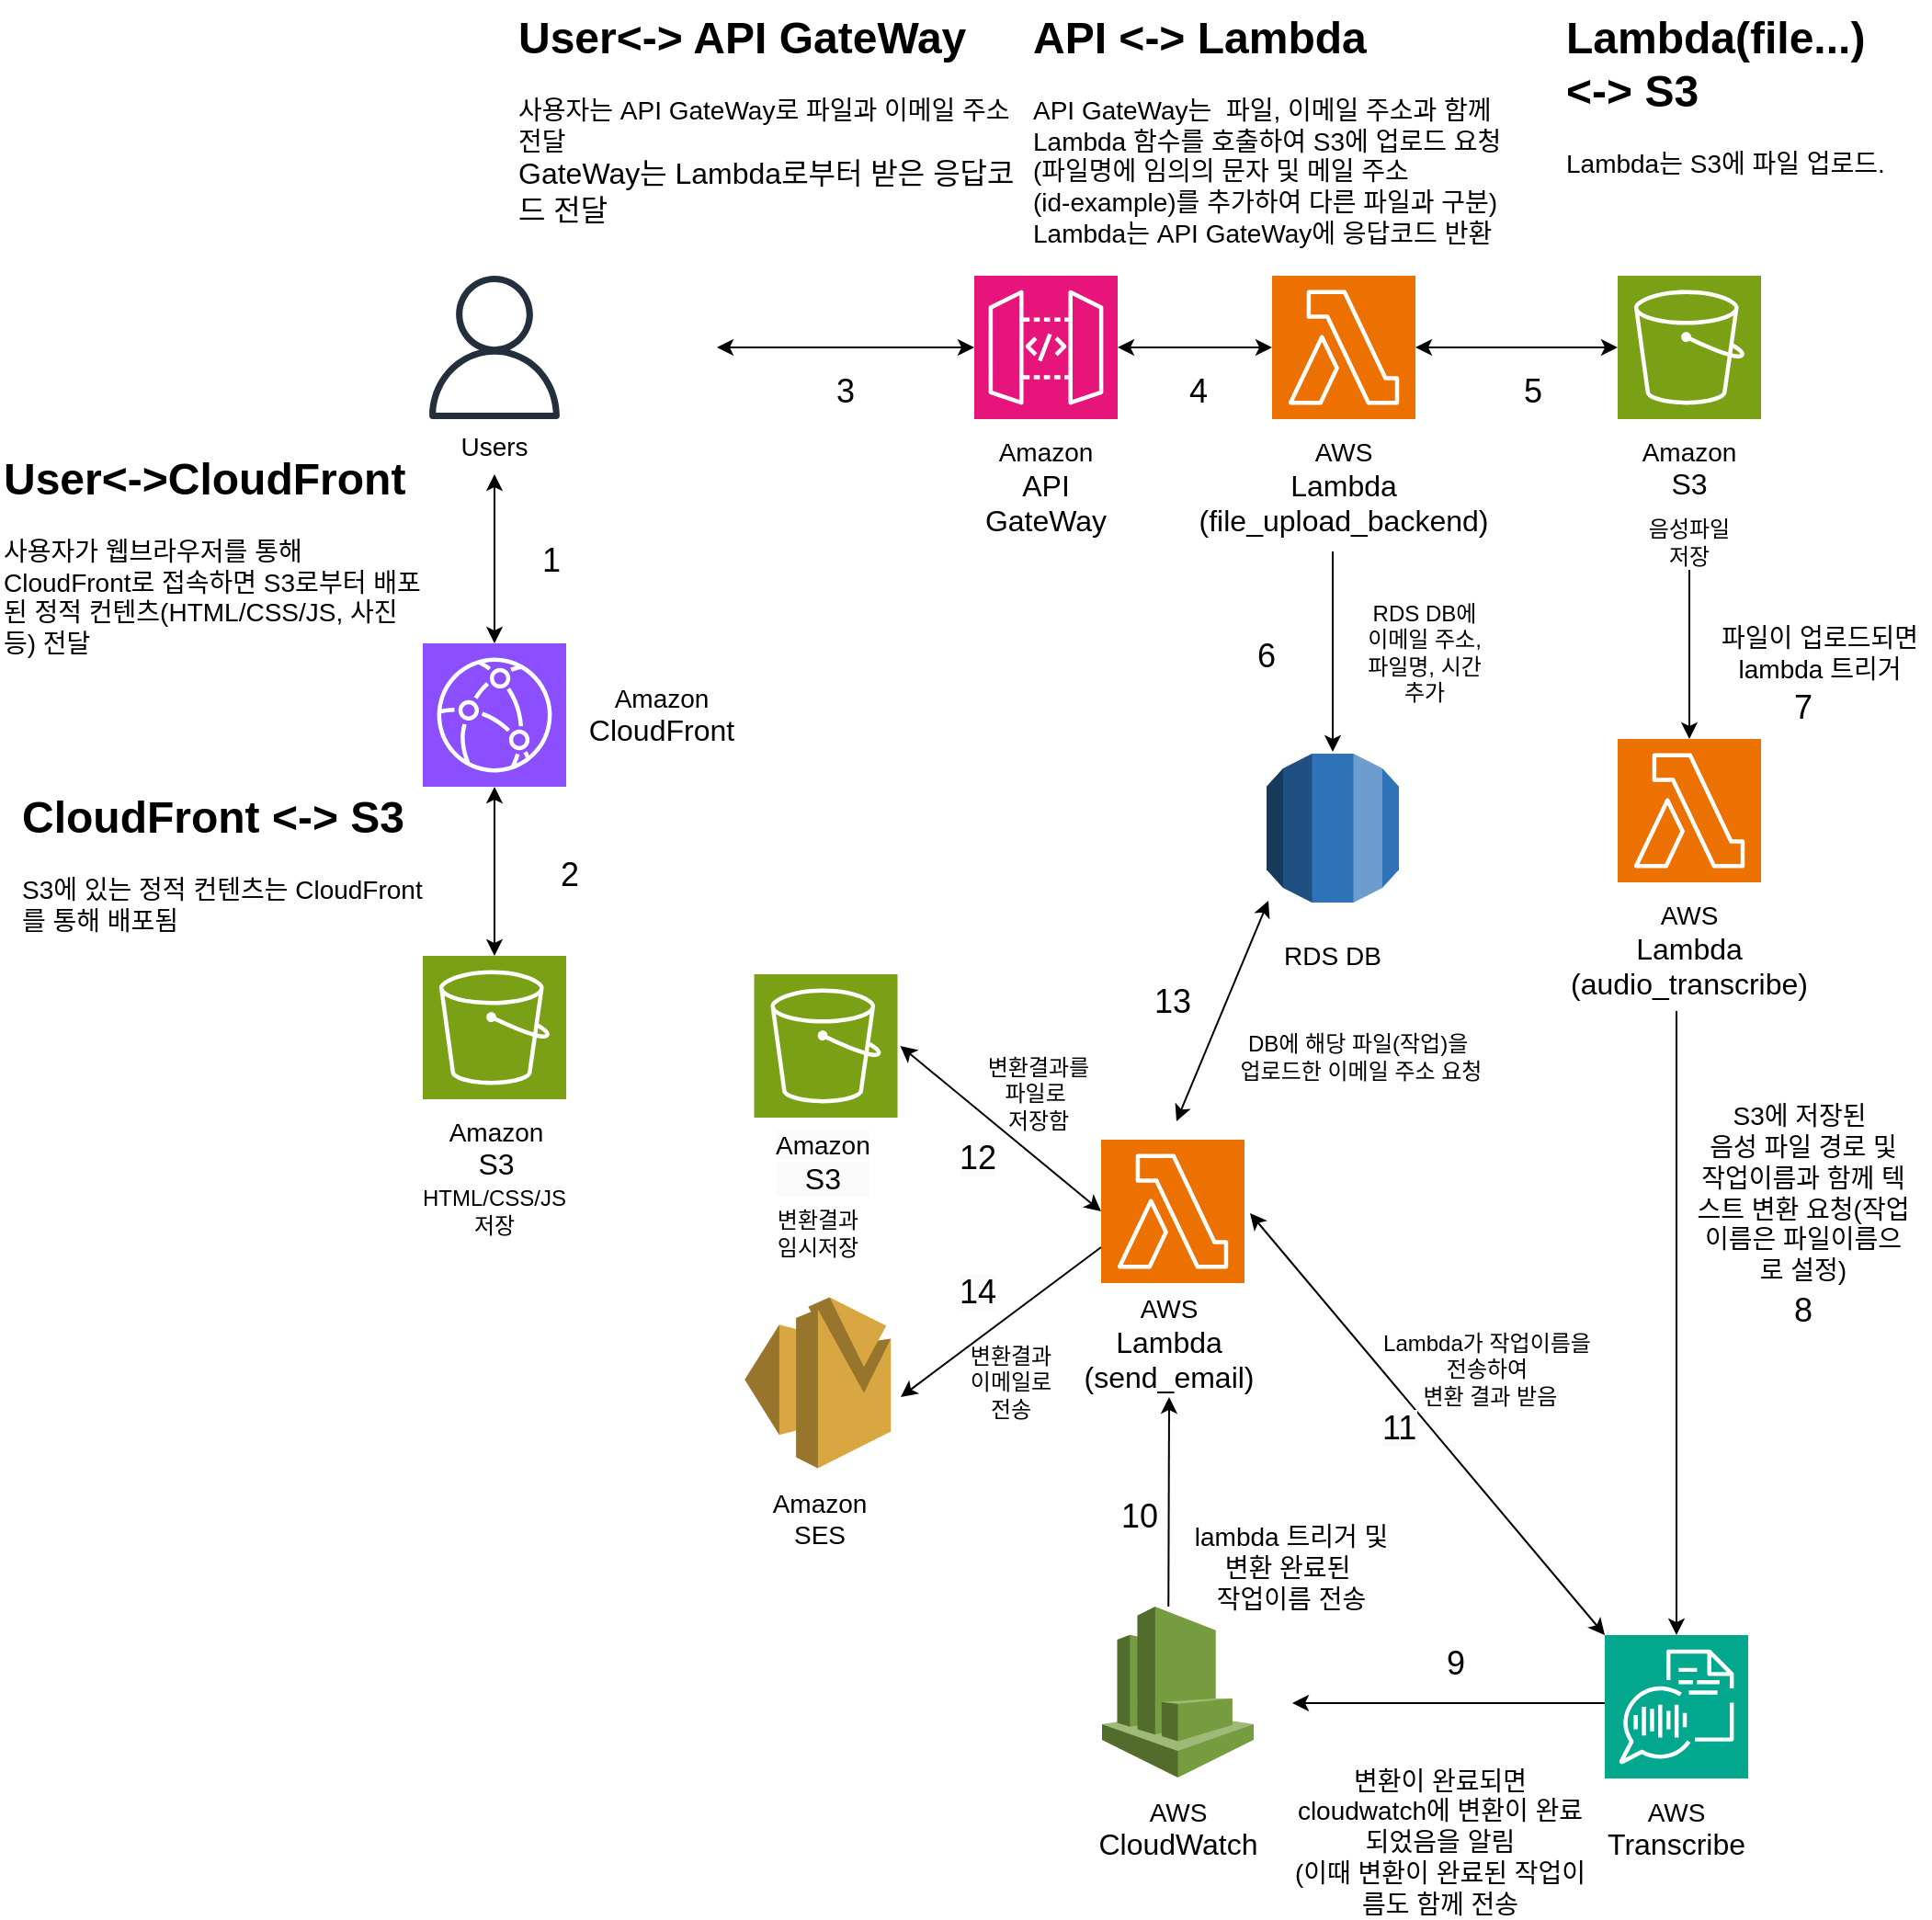 <mxfile version="24.2.5" type="device">
  <diagram id="z8wLChDq7ZPtU9NFatnJ" name="페이지-1">
    <mxGraphModel dx="1295" dy="768" grid="1" gridSize="10" guides="1" tooltips="1" connect="1" arrows="1" fold="1" page="1" pageScale="1" pageWidth="1654" pageHeight="1169" math="0" shadow="0">
      <root>
        <mxCell id="0" />
        <mxCell id="1" parent="0" />
        <mxCell id="VQm-4jvtL0pOiQDvtHnD-1" value="" style="sketch=0;outlineConnect=0;fontColor=#232F3E;gradientColor=none;fillColor=#232F3D;strokeColor=none;dashed=0;verticalLabelPosition=bottom;verticalAlign=top;align=center;html=1;fontSize=12;fontStyle=0;aspect=fixed;pointerEvents=1;shape=mxgraph.aws4.user;" parent="1" vertex="1">
          <mxGeometry x="240" y="220" width="78" height="78" as="geometry" />
        </mxCell>
        <mxCell id="VQm-4jvtL0pOiQDvtHnD-2" value="" style="sketch=0;points=[[0,0,0],[0.25,0,0],[0.5,0,0],[0.75,0,0],[1,0,0],[0,1,0],[0.25,1,0],[0.5,1,0],[0.75,1,0],[1,1,0],[0,0.25,0],[0,0.5,0],[0,0.75,0],[1,0.25,0],[1,0.5,0],[1,0.75,0]];outlineConnect=0;fontColor=#232F3E;fillColor=#8C4FFF;strokeColor=#ffffff;dashed=0;verticalLabelPosition=bottom;verticalAlign=top;align=center;html=1;fontSize=12;fontStyle=0;aspect=fixed;shape=mxgraph.aws4.resourceIcon;resIcon=mxgraph.aws4.cloudfront;" parent="1" vertex="1">
          <mxGeometry x="240" y="420" width="78" height="78" as="geometry" />
        </mxCell>
        <mxCell id="VQm-4jvtL0pOiQDvtHnD-4" value="" style="sketch=0;points=[[0,0,0],[0.25,0,0],[0.5,0,0],[0.75,0,0],[1,0,0],[0,1,0],[0.25,1,0],[0.5,1,0],[0.75,1,0],[1,1,0],[0,0.25,0],[0,0.5,0],[0,0.75,0],[1,0.25,0],[1,0.5,0],[1,0.75,0]];outlineConnect=0;fontColor=#232F3E;fillColor=#ED7100;strokeColor=#ffffff;dashed=0;verticalLabelPosition=bottom;verticalAlign=top;align=center;html=1;fontSize=12;fontStyle=0;aspect=fixed;shape=mxgraph.aws4.resourceIcon;resIcon=mxgraph.aws4.lambda;" parent="1" vertex="1">
          <mxGeometry x="702" y="220" width="78" height="78" as="geometry" />
        </mxCell>
        <mxCell id="VQm-4jvtL0pOiQDvtHnD-5" value="" style="sketch=0;points=[[0,0,0],[0.25,0,0],[0.5,0,0],[0.75,0,0],[1,0,0],[0,1,0],[0.25,1,0],[0.5,1,0],[0.75,1,0],[1,1,0],[0,0.25,0],[0,0.5,0],[0,0.75,0],[1,0.25,0],[1,0.5,0],[1,0.75,0]];outlineConnect=0;fontColor=#232F3E;fillColor=#E7157B;strokeColor=#ffffff;dashed=0;verticalLabelPosition=bottom;verticalAlign=top;align=center;html=1;fontSize=12;fontStyle=0;aspect=fixed;shape=mxgraph.aws4.resourceIcon;resIcon=mxgraph.aws4.api_gateway;" parent="1" vertex="1">
          <mxGeometry x="540" y="220" width="78" height="78" as="geometry" />
        </mxCell>
        <mxCell id="VQm-4jvtL0pOiQDvtHnD-14" value="" style="sketch=0;points=[[0,0,0],[0.25,0,0],[0.5,0,0],[0.75,0,0],[1,0,0],[0,1,0],[0.25,1,0],[0.5,1,0],[0.75,1,0],[1,1,0],[0,0.25,0],[0,0.5,0],[0,0.75,0],[1,0.25,0],[1,0.5,0],[1,0.75,0]];outlineConnect=0;fontColor=#232F3E;fillColor=#7AA116;strokeColor=#ffffff;dashed=0;verticalLabelPosition=bottom;verticalAlign=top;align=center;html=1;fontSize=12;fontStyle=0;aspect=fixed;shape=mxgraph.aws4.resourceIcon;resIcon=mxgraph.aws4.s3;" parent="1" vertex="1">
          <mxGeometry x="240" y="590" width="78" height="78" as="geometry" />
        </mxCell>
        <mxCell id="VQm-4jvtL0pOiQDvtHnD-17" value="&lt;font style=&quot;font-size: 14px;&quot;&gt;Amazon&lt;/font&gt;&lt;div&gt;&lt;font size=&quot;3&quot;&gt;CloudFront&lt;/font&gt;&lt;/div&gt;" style="text;html=1;align=center;verticalAlign=middle;whiteSpace=wrap;rounded=0;" parent="1" vertex="1">
          <mxGeometry x="340" y="444" width="60" height="30" as="geometry" />
        </mxCell>
        <mxCell id="VQm-4jvtL0pOiQDvtHnD-18" value="&lt;font style=&quot;font-size: 14px;&quot;&gt;Amazon&lt;/font&gt;&lt;div&gt;&lt;font size=&quot;3&quot;&gt;S3&lt;/font&gt;&lt;/div&gt;" style="text;html=1;align=center;verticalAlign=middle;whiteSpace=wrap;rounded=0;" parent="1" vertex="1">
          <mxGeometry x="250" y="680" width="60" height="30" as="geometry" />
        </mxCell>
        <mxCell id="VQm-4jvtL0pOiQDvtHnD-19" value="&lt;font style=&quot;font-size: 14px;&quot;&gt;Amazon&lt;/font&gt;&lt;div&gt;&lt;font size=&quot;3&quot;&gt;API GateWay&lt;/font&gt;&lt;/div&gt;" style="text;html=1;align=center;verticalAlign=middle;whiteSpace=wrap;rounded=0;" parent="1" vertex="1">
          <mxGeometry x="549" y="320" width="60" height="30" as="geometry" />
        </mxCell>
        <mxCell id="VQm-4jvtL0pOiQDvtHnD-20" value="&lt;font style=&quot;font-size: 14px;&quot;&gt;AWS&lt;/font&gt;&lt;div&gt;&lt;font size=&quot;3&quot;&gt;Lambda&lt;/font&gt;&lt;/div&gt;&lt;div&gt;&lt;font size=&quot;3&quot;&gt;(file_upload_backend)&lt;/font&gt;&lt;/div&gt;" style="text;html=1;align=center;verticalAlign=middle;whiteSpace=wrap;rounded=0;" parent="1" vertex="1">
          <mxGeometry x="711" y="320" width="60" height="30" as="geometry" />
        </mxCell>
        <mxCell id="VQm-4jvtL0pOiQDvtHnD-24" value="&lt;font style=&quot;font-size: 14px;&quot;&gt;Users&lt;/font&gt;" style="text;html=1;align=center;verticalAlign=middle;whiteSpace=wrap;rounded=0;" parent="1" vertex="1">
          <mxGeometry x="249" y="298" width="60" height="30" as="geometry" />
        </mxCell>
        <mxCell id="o8QKxCzcUtY6lGwwL2rs-1" value="" style="sketch=0;points=[[0,0,0],[0.25,0,0],[0.5,0,0],[0.75,0,0],[1,0,0],[0,1,0],[0.25,1,0],[0.5,1,0],[0.75,1,0],[1,1,0],[0,0.25,0],[0,0.5,0],[0,0.75,0],[1,0.25,0],[1,0.5,0],[1,0.75,0]];outlineConnect=0;fontColor=#232F3E;fillColor=#01A88D;strokeColor=#ffffff;dashed=0;verticalLabelPosition=bottom;verticalAlign=top;align=center;html=1;fontSize=12;fontStyle=0;aspect=fixed;shape=mxgraph.aws4.resourceIcon;resIcon=mxgraph.aws4.transcribe;" parent="1" vertex="1">
          <mxGeometry x="883" y="959.5" width="78" height="78" as="geometry" />
        </mxCell>
        <mxCell id="o8QKxCzcUtY6lGwwL2rs-2" value="&lt;font style=&quot;font-size: 14px;&quot;&gt;AWS&lt;/font&gt;&lt;div&gt;&lt;font size=&quot;3&quot;&gt;Transcribe&lt;/font&gt;&lt;/div&gt;" style="text;html=1;align=center;verticalAlign=middle;whiteSpace=wrap;rounded=0;" parent="1" vertex="1">
          <mxGeometry x="892" y="1049.5" width="60" height="30" as="geometry" />
        </mxCell>
        <mxCell id="o8QKxCzcUtY6lGwwL2rs-6" value="" style="endArrow=classic;startArrow=classic;html=1;rounded=0;entryX=0.5;entryY=0;entryDx=0;entryDy=0;entryPerimeter=0;exitX=0.5;exitY=1;exitDx=0;exitDy=0;" parent="1" source="VQm-4jvtL0pOiQDvtHnD-24" target="VQm-4jvtL0pOiQDvtHnD-2" edge="1">
          <mxGeometry width="50" height="50" relative="1" as="geometry">
            <mxPoint x="320" y="270" as="sourcePoint" />
            <mxPoint x="420" y="270" as="targetPoint" />
          </mxGeometry>
        </mxCell>
        <mxCell id="o8QKxCzcUtY6lGwwL2rs-7" value="" style="endArrow=classic;startArrow=classic;html=1;rounded=0;entryX=0.5;entryY=0;entryDx=0;entryDy=0;entryPerimeter=0;exitX=0.5;exitY=1;exitDx=0;exitDy=0;exitPerimeter=0;" parent="1" source="VQm-4jvtL0pOiQDvtHnD-2" target="VQm-4jvtL0pOiQDvtHnD-14" edge="1">
          <mxGeometry width="50" height="50" relative="1" as="geometry">
            <mxPoint x="520" y="280" as="sourcePoint" />
            <mxPoint x="570" y="230" as="targetPoint" />
          </mxGeometry>
        </mxCell>
        <mxCell id="o8QKxCzcUtY6lGwwL2rs-10" value="" style="sketch=0;points=[[0,0,0],[0.25,0,0],[0.5,0,0],[0.75,0,0],[1,0,0],[0,1,0],[0.25,1,0],[0.5,1,0],[0.75,1,0],[1,1,0],[0,0.25,0],[0,0.5,0],[0,0.75,0],[1,0.25,0],[1,0.5,0],[1,0.75,0]];outlineConnect=0;fontColor=#232F3E;fillColor=#ED7100;strokeColor=#ffffff;dashed=0;verticalLabelPosition=bottom;verticalAlign=top;align=center;html=1;fontSize=12;fontStyle=0;aspect=fixed;shape=mxgraph.aws4.resourceIcon;resIcon=mxgraph.aws4.lambda;" parent="1" vertex="1">
          <mxGeometry x="890" y="472" width="78" height="78" as="geometry" />
        </mxCell>
        <mxCell id="o8QKxCzcUtY6lGwwL2rs-11" value="&lt;font style=&quot;font-size: 14px;&quot;&gt;AWS&lt;/font&gt;&lt;div&gt;&lt;font size=&quot;3&quot;&gt;Lambda&lt;/font&gt;&lt;/div&gt;&lt;div&gt;&lt;font size=&quot;3&quot;&gt;(audio_transcribe)&lt;/font&gt;&lt;/div&gt;" style="text;html=1;align=center;verticalAlign=middle;whiteSpace=wrap;rounded=0;" parent="1" vertex="1">
          <mxGeometry x="899" y="572" width="60" height="30" as="geometry" />
        </mxCell>
        <mxCell id="o8QKxCzcUtY6lGwwL2rs-13" value="" style="sketch=0;points=[[0,0,0],[0.25,0,0],[0.5,0,0],[0.75,0,0],[1,0,0],[0,1,0],[0.25,1,0],[0.5,1,0],[0.75,1,0],[1,1,0],[0,0.25,0],[0,0.5,0],[0,0.75,0],[1,0.25,0],[1,0.5,0],[1,0.75,0]];outlineConnect=0;fontColor=#232F3E;fillColor=#7AA116;strokeColor=#ffffff;dashed=0;verticalLabelPosition=bottom;verticalAlign=top;align=center;html=1;fontSize=12;fontStyle=0;aspect=fixed;shape=mxgraph.aws4.resourceIcon;resIcon=mxgraph.aws4.s3;" parent="1" vertex="1">
          <mxGeometry x="890" y="220" width="78" height="78" as="geometry" />
        </mxCell>
        <mxCell id="o8QKxCzcUtY6lGwwL2rs-14" value="&lt;font style=&quot;font-size: 14px;&quot;&gt;Amazon&lt;/font&gt;&lt;div&gt;&lt;font size=&quot;3&quot;&gt;S3&lt;/font&gt;&lt;/div&gt;" style="text;html=1;align=center;verticalAlign=middle;whiteSpace=wrap;rounded=0;" parent="1" vertex="1">
          <mxGeometry x="899" y="310" width="60" height="30" as="geometry" />
        </mxCell>
        <mxCell id="o8QKxCzcUtY6lGwwL2rs-15" value="" style="endArrow=classic;startArrow=classic;html=1;rounded=0;entryX=0;entryY=0.5;entryDx=0;entryDy=0;entryPerimeter=0;" parent="1" target="VQm-4jvtL0pOiQDvtHnD-5" edge="1">
          <mxGeometry width="50" height="50" relative="1" as="geometry">
            <mxPoint x="400" y="259" as="sourcePoint" />
            <mxPoint x="450" y="220" as="targetPoint" />
          </mxGeometry>
        </mxCell>
        <mxCell id="o8QKxCzcUtY6lGwwL2rs-16" value="" style="endArrow=classic;startArrow=classic;html=1;rounded=0;exitX=1;exitY=0.5;exitDx=0;exitDy=0;exitPerimeter=0;entryX=0;entryY=0.5;entryDx=0;entryDy=0;entryPerimeter=0;" parent="1" source="VQm-4jvtL0pOiQDvtHnD-5" target="VQm-4jvtL0pOiQDvtHnD-4" edge="1">
          <mxGeometry width="50" height="50" relative="1" as="geometry">
            <mxPoint x="630" y="260" as="sourcePoint" />
            <mxPoint x="700" y="260" as="targetPoint" />
          </mxGeometry>
        </mxCell>
        <mxCell id="o8QKxCzcUtY6lGwwL2rs-17" value="" style="endArrow=classic;startArrow=classic;html=1;rounded=0;entryX=0;entryY=0.5;entryDx=0;entryDy=0;entryPerimeter=0;exitX=1;exitY=0.5;exitDx=0;exitDy=0;exitPerimeter=0;" parent="1" source="VQm-4jvtL0pOiQDvtHnD-4" target="o8QKxCzcUtY6lGwwL2rs-13" edge="1">
          <mxGeometry width="50" height="50" relative="1" as="geometry">
            <mxPoint x="780" y="270" as="sourcePoint" />
            <mxPoint x="830" y="220" as="targetPoint" />
          </mxGeometry>
        </mxCell>
        <mxCell id="o8QKxCzcUtY6lGwwL2rs-21" value="HTML/CSS/JS 저장" style="text;html=1;align=center;verticalAlign=middle;whiteSpace=wrap;rounded=0;" parent="1" vertex="1">
          <mxGeometry x="249" y="714" width="60" height="30" as="geometry" />
        </mxCell>
        <mxCell id="o8QKxCzcUtY6lGwwL2rs-22" value="음성파일 저장" style="text;html=1;align=center;verticalAlign=middle;whiteSpace=wrap;rounded=0;" parent="1" vertex="1">
          <mxGeometry x="899" y="350" width="60" height="30" as="geometry" />
        </mxCell>
        <mxCell id="o8QKxCzcUtY6lGwwL2rs-23" value="&lt;h1 style=&quot;margin-top: 0px;&quot;&gt;User&amp;lt;-&amp;gt;CloudFront&lt;/h1&gt;&lt;div&gt;&lt;font style=&quot;font-size: 14px;&quot;&gt;사용자가 웹브라우저를 통해 CloudFront로 접속하면 S3로부터 배포된 정적 컨텐츠(HTML/CSS/JS, 사진 등) 전달&lt;/font&gt;&lt;/div&gt;" style="text;html=1;whiteSpace=wrap;overflow=hidden;rounded=0;" parent="1" vertex="1">
          <mxGeometry x="10" y="310" width="230" height="120" as="geometry" />
        </mxCell>
        <mxCell id="o8QKxCzcUtY6lGwwL2rs-24" value="&lt;h1 style=&quot;margin-top: 0px;&quot;&gt;CloudFront &amp;lt;-&amp;gt; S3&lt;/h1&gt;&lt;div&gt;&lt;font style=&quot;font-size: 14px;&quot;&gt;S3에 있는 정적 컨텐츠는 CloudFront를 통해 배포됨&lt;/font&gt;&lt;/div&gt;" style="text;html=1;whiteSpace=wrap;overflow=hidden;rounded=0;" parent="1" vertex="1">
          <mxGeometry x="20" y="494" width="230" height="120" as="geometry" />
        </mxCell>
        <mxCell id="o8QKxCzcUtY6lGwwL2rs-25" value="&lt;h1 style=&quot;margin-top: 0px;&quot;&gt;User&amp;lt;-&amp;gt; API GateWay&lt;/h1&gt;&lt;div&gt;&lt;font style=&quot;font-size: 14px;&quot;&gt;사용자는 API GateWay로 파일과 이메일 주소 전달&lt;/font&gt;&lt;/div&gt;&lt;div&gt;&lt;font size=&quot;3&quot;&gt;GateWay는 Lambda로부터 받은 응답코드 전달&lt;/font&gt;&lt;/div&gt;" style="text;html=1;whiteSpace=wrap;overflow=hidden;rounded=0;" parent="1" vertex="1">
          <mxGeometry x="290" y="70" width="280" height="120" as="geometry" />
        </mxCell>
        <mxCell id="o8QKxCzcUtY6lGwwL2rs-32" value="&lt;h1 style=&quot;margin-top: 0px;&quot;&gt;API &amp;lt;-&amp;gt; Lambda&lt;/h1&gt;&lt;div&gt;&lt;span style=&quot;font-size: 14px;&quot;&gt;API GateWay는&amp;nbsp; 파일, 이메일 주소과 함께 Lambda 함수를 호출하여 S3에 업로드 요청&lt;/span&gt;&lt;/div&gt;&lt;div&gt;&lt;span style=&quot;font-size: 14px;&quot;&gt;(파일명에 임의의 문자 및 메일 주소&lt;/span&gt;&lt;/div&gt;&lt;div&gt;&lt;span style=&quot;font-size: 14px;&quot;&gt;(id-example)를 추가하여 다른 파일과 구분)&lt;/span&gt;&lt;/div&gt;&lt;div&gt;&lt;span style=&quot;font-size: 14px;&quot;&gt;Lambda는 API GateWay에 응답코드 반환&lt;/span&gt;&lt;/div&gt;" style="text;html=1;whiteSpace=wrap;overflow=hidden;rounded=0;" parent="1" vertex="1">
          <mxGeometry x="570" y="70" width="280" height="140" as="geometry" />
        </mxCell>
        <mxCell id="o8QKxCzcUtY6lGwwL2rs-33" value="&lt;h1 style=&quot;margin-top: 0px;&quot;&gt;Lambda(file...) &amp;lt;-&amp;gt; S3&lt;/h1&gt;&lt;div&gt;&lt;span style=&quot;font-size: 14px;&quot;&gt;Lambda는 S3에 파일 업로드.&lt;/span&gt;&lt;/div&gt;" style="text;html=1;whiteSpace=wrap;overflow=hidden;rounded=0;" parent="1" vertex="1">
          <mxGeometry x="860" y="70" width="180" height="130" as="geometry" />
        </mxCell>
        <mxCell id="D22U58HYBFkkRoks1HNR-3" value="&lt;span style=&quot;font-size: 14px;&quot;&gt;RDS DB&lt;/span&gt;" style="text;html=1;align=center;verticalAlign=middle;whiteSpace=wrap;rounded=0;" vertex="1" parent="1">
          <mxGeometry x="705" y="575" width="60" height="30" as="geometry" />
        </mxCell>
        <mxCell id="D22U58HYBFkkRoks1HNR-4" value="" style="endArrow=classic;html=1;rounded=0;entryX=0.5;entryY=0;entryDx=0;entryDy=0;entryPerimeter=0;" edge="1" parent="1">
          <mxGeometry width="50" height="50" relative="1" as="geometry">
            <mxPoint x="735" y="370" as="sourcePoint" />
            <mxPoint x="735" y="479" as="targetPoint" />
          </mxGeometry>
        </mxCell>
        <mxCell id="D22U58HYBFkkRoks1HNR-7" value="RDS DB에 이메일 주소, 파일명, 시간 추가" style="text;html=1;align=center;verticalAlign=middle;whiteSpace=wrap;rounded=0;" vertex="1" parent="1">
          <mxGeometry x="750" y="410" width="70" height="30" as="geometry" />
        </mxCell>
        <mxCell id="D22U58HYBFkkRoks1HNR-8" value="" style="outlineConnect=0;dashed=0;verticalLabelPosition=bottom;verticalAlign=top;align=center;html=1;shape=mxgraph.aws3.rds;fillColor=#2E73B8;gradientColor=none;" vertex="1" parent="1">
          <mxGeometry x="699" y="480" width="72" height="81" as="geometry" />
        </mxCell>
        <mxCell id="D22U58HYBFkkRoks1HNR-9" value="" style="outlineConnect=0;dashed=0;verticalLabelPosition=bottom;verticalAlign=top;align=center;html=1;shape=mxgraph.aws3.cloudwatch;fillColor=#759C3E;gradientColor=none;" vertex="1" parent="1">
          <mxGeometry x="609.5" y="944" width="82.5" height="93" as="geometry" />
        </mxCell>
        <mxCell id="D22U58HYBFkkRoks1HNR-10" value="&lt;font style=&quot;font-size: 14px;&quot;&gt;AWS&lt;/font&gt;&lt;div&gt;&lt;font size=&quot;3&quot;&gt;CloudWatch&lt;/font&gt;&lt;/div&gt;" style="text;html=1;align=center;verticalAlign=middle;whiteSpace=wrap;rounded=0;" vertex="1" parent="1">
          <mxGeometry x="620.75" y="1049.5" width="60" height="30" as="geometry" />
        </mxCell>
        <mxCell id="D22U58HYBFkkRoks1HNR-11" value="" style="endArrow=classic;html=1;rounded=0;entryX=0.5;entryY=0;entryDx=0;entryDy=0;entryPerimeter=0;exitX=0.5;exitY=1;exitDx=0;exitDy=0;" edge="1" parent="1" source="o8QKxCzcUtY6lGwwL2rs-22" target="o8QKxCzcUtY6lGwwL2rs-10">
          <mxGeometry width="50" height="50" relative="1" as="geometry">
            <mxPoint x="1160" y="370" as="sourcePoint" />
            <mxPoint x="1260" y="360" as="targetPoint" />
          </mxGeometry>
        </mxCell>
        <mxCell id="D22U58HYBFkkRoks1HNR-12" value="&lt;font style=&quot;font-size: 14px;&quot;&gt;S3에 저장된&amp;nbsp;&lt;/font&gt;&lt;div style=&quot;font-size: 14px;&quot;&gt;&lt;font style=&quot;font-size: 14px;&quot;&gt;음성 파일 경로 및 작업이름과 함께 텍스트 변환 요청(작업이름은 파일이름으로 설정)&lt;/font&gt;&lt;/div&gt;" style="text;html=1;align=center;verticalAlign=middle;whiteSpace=wrap;rounded=0;" vertex="1" parent="1">
          <mxGeometry x="931" y="704" width="120" height="30" as="geometry" />
        </mxCell>
        <mxCell id="D22U58HYBFkkRoks1HNR-14" value="&lt;font style=&quot;font-size: 14px;&quot;&gt;변환이 완료되면 cloudwatch에 변환이 완료되었음을 알림&lt;/font&gt;&lt;div&gt;&lt;font style=&quot;font-size: 14px;&quot;&gt;(이때 변환이 완료된 작업이름도 함께 전송&lt;/font&gt;&lt;/div&gt;" style="text;html=1;align=center;verticalAlign=middle;whiteSpace=wrap;rounded=0;" vertex="1" parent="1">
          <mxGeometry x="713" y="1056.5" width="161" height="30" as="geometry" />
        </mxCell>
        <mxCell id="D22U58HYBFkkRoks1HNR-15" value="" style="sketch=0;points=[[0,0,0],[0.25,0,0],[0.5,0,0],[0.75,0,0],[1,0,0],[0,1,0],[0.25,1,0],[0.5,1,0],[0.75,1,0],[1,1,0],[0,0.25,0],[0,0.5,0],[0,0.75,0],[1,0.25,0],[1,0.5,0],[1,0.75,0]];outlineConnect=0;fontColor=#232F3E;fillColor=#ED7100;strokeColor=#ffffff;dashed=0;verticalLabelPosition=bottom;verticalAlign=top;align=center;html=1;fontSize=12;fontStyle=0;aspect=fixed;shape=mxgraph.aws4.resourceIcon;resIcon=mxgraph.aws4.lambda;" vertex="1" parent="1">
          <mxGeometry x="609" y="690" width="78" height="78" as="geometry" />
        </mxCell>
        <mxCell id="D22U58HYBFkkRoks1HNR-16" value="" style="endArrow=classic;html=1;rounded=0;" edge="1" parent="1">
          <mxGeometry width="50" height="50" relative="1" as="geometry">
            <mxPoint x="645.63" y="944" as="sourcePoint" />
            <mxPoint x="646" y="830" as="targetPoint" />
          </mxGeometry>
        </mxCell>
        <mxCell id="D22U58HYBFkkRoks1HNR-18" value="&lt;font style=&quot;font-size: 14px;&quot;&gt;파일이 업로드되면 lambda 트리거&lt;/font&gt;" style="text;html=1;align=center;verticalAlign=middle;whiteSpace=wrap;rounded=0;" vertex="1" parent="1">
          <mxGeometry x="940" y="410" width="120" height="30" as="geometry" />
        </mxCell>
        <mxCell id="D22U58HYBFkkRoks1HNR-19" value="" style="endArrow=classic;html=1;rounded=0;entryX=0.5;entryY=0;entryDx=0;entryDy=0;entryPerimeter=0;" edge="1" parent="1" target="o8QKxCzcUtY6lGwwL2rs-1">
          <mxGeometry width="50" height="50" relative="1" as="geometry">
            <mxPoint x="922" y="620" as="sourcePoint" />
            <mxPoint x="1001" y="670" as="targetPoint" />
          </mxGeometry>
        </mxCell>
        <mxCell id="D22U58HYBFkkRoks1HNR-20" value="" style="endArrow=classic;html=1;rounded=0;" edge="1" parent="1">
          <mxGeometry width="50" height="50" relative="1" as="geometry">
            <mxPoint x="883" y="996.5" as="sourcePoint" />
            <mxPoint x="713" y="996.5" as="targetPoint" />
          </mxGeometry>
        </mxCell>
        <mxCell id="D22U58HYBFkkRoks1HNR-21" value="&lt;font style=&quot;font-size: 14px;&quot;&gt;AWS&lt;/font&gt;&lt;div&gt;&lt;font size=&quot;3&quot;&gt;Lambda&lt;/font&gt;&lt;/div&gt;&lt;div&gt;&lt;font size=&quot;3&quot;&gt;(send_email)&lt;/font&gt;&lt;/div&gt;" style="text;html=1;align=center;verticalAlign=middle;whiteSpace=wrap;rounded=0;" vertex="1" parent="1">
          <mxGeometry x="615.75" y="786" width="60" height="30" as="geometry" />
        </mxCell>
        <mxCell id="D22U58HYBFkkRoks1HNR-22" value="&lt;font style=&quot;font-size: 14px;&quot;&gt;lambda 트리거 및 변환 완료된&amp;nbsp;&lt;/font&gt;&lt;div&gt;&lt;font style=&quot;font-size: 14px;&quot;&gt;작업이름 전송&lt;/font&gt;&lt;/div&gt;" style="text;html=1;align=center;verticalAlign=middle;whiteSpace=wrap;rounded=0;" vertex="1" parent="1">
          <mxGeometry x="652.5" y="908" width="119" height="30" as="geometry" />
        </mxCell>
        <mxCell id="D22U58HYBFkkRoks1HNR-24" value="" style="endArrow=classic;startArrow=classic;html=1;rounded=0;" edge="1" parent="1">
          <mxGeometry width="50" height="50" relative="1" as="geometry">
            <mxPoint x="650" y="680" as="sourcePoint" />
            <mxPoint x="700" y="560" as="targetPoint" />
          </mxGeometry>
        </mxCell>
        <mxCell id="D22U58HYBFkkRoks1HNR-25" value="&lt;font style=&quot;font-size: 18px;&quot;&gt;1&lt;/font&gt;" style="text;html=1;align=center;verticalAlign=middle;whiteSpace=wrap;rounded=0;" vertex="1" parent="1">
          <mxGeometry x="280" y="360" width="60" height="30" as="geometry" />
        </mxCell>
        <mxCell id="D22U58HYBFkkRoks1HNR-26" value="&lt;font style=&quot;font-size: 18px;&quot;&gt;2&lt;/font&gt;" style="text;html=1;align=center;verticalAlign=middle;whiteSpace=wrap;rounded=0;" vertex="1" parent="1">
          <mxGeometry x="290" y="531" width="60" height="30" as="geometry" />
        </mxCell>
        <mxCell id="D22U58HYBFkkRoks1HNR-27" value="&lt;font style=&quot;font-size: 18px;&quot;&gt;3&lt;/font&gt;" style="text;html=1;align=center;verticalAlign=middle;whiteSpace=wrap;rounded=0;" vertex="1" parent="1">
          <mxGeometry x="440" y="268" width="60" height="30" as="geometry" />
        </mxCell>
        <mxCell id="D22U58HYBFkkRoks1HNR-28" value="&lt;font style=&quot;font-size: 18px;&quot;&gt;4&lt;/font&gt;" style="text;html=1;align=center;verticalAlign=middle;whiteSpace=wrap;rounded=0;" vertex="1" parent="1">
          <mxGeometry x="631.5" y="268" width="60" height="30" as="geometry" />
        </mxCell>
        <mxCell id="D22U58HYBFkkRoks1HNR-29" value="&lt;font style=&quot;font-size: 18px;&quot;&gt;5&lt;/font&gt;" style="text;html=1;align=center;verticalAlign=middle;whiteSpace=wrap;rounded=0;" vertex="1" parent="1">
          <mxGeometry x="813.5" y="268" width="60" height="30" as="geometry" />
        </mxCell>
        <mxCell id="D22U58HYBFkkRoks1HNR-30" value="&lt;font style=&quot;font-size: 18px;&quot;&gt;7&lt;/font&gt;" style="text;html=1;align=center;verticalAlign=middle;whiteSpace=wrap;rounded=0;" vertex="1" parent="1">
          <mxGeometry x="961" y="440" width="60" height="30" as="geometry" />
        </mxCell>
        <mxCell id="D22U58HYBFkkRoks1HNR-31" value="&lt;font style=&quot;font-size: 18px;&quot;&gt;8&lt;/font&gt;" style="text;html=1;align=center;verticalAlign=middle;whiteSpace=wrap;rounded=0;" vertex="1" parent="1">
          <mxGeometry x="961" y="768" width="60" height="30" as="geometry" />
        </mxCell>
        <mxCell id="D22U58HYBFkkRoks1HNR-32" value="&lt;font style=&quot;font-size: 18px;&quot;&gt;9&lt;/font&gt;" style="text;html=1;align=center;verticalAlign=middle;whiteSpace=wrap;rounded=0;" vertex="1" parent="1">
          <mxGeometry x="771.5" y="959.5" width="60" height="30" as="geometry" />
        </mxCell>
        <mxCell id="D22U58HYBFkkRoks1HNR-33" value="&lt;font style=&quot;font-size: 18px;&quot;&gt;10&lt;/font&gt;" style="text;html=1;align=center;verticalAlign=middle;whiteSpace=wrap;rounded=0;" vertex="1" parent="1">
          <mxGeometry x="600" y="880" width="60" height="30" as="geometry" />
        </mxCell>
        <mxCell id="D22U58HYBFkkRoks1HNR-34" value="&lt;font style=&quot;font-size: 18px;&quot;&gt;13&lt;/font&gt;" style="text;html=1;align=center;verticalAlign=middle;whiteSpace=wrap;rounded=0;" vertex="1" parent="1">
          <mxGeometry x="618" y="600" width="60" height="30" as="geometry" />
        </mxCell>
        <mxCell id="D22U58HYBFkkRoks1HNR-35" value="&lt;div style=&quot;text-align: center;&quot;&gt;&lt;span style=&quot;background-color: initial; font-size: 18px;&quot;&gt;6&lt;/span&gt;&lt;/div&gt;" style="text;whiteSpace=wrap;html=1;" vertex="1" parent="1">
          <mxGeometry x="691.5" y="410" width="40" height="50" as="geometry" />
        </mxCell>
        <mxCell id="D22U58HYBFkkRoks1HNR-41" value="DB에 해당 파일(작업)을&amp;nbsp;&lt;div&gt;업로드한 이메일 주소 요청&lt;/div&gt;" style="text;html=1;align=center;verticalAlign=middle;whiteSpace=wrap;rounded=0;" vertex="1" parent="1">
          <mxGeometry x="674" y="630" width="153" height="30" as="geometry" />
        </mxCell>
        <mxCell id="D22U58HYBFkkRoks1HNR-42" value="" style="outlineConnect=0;dashed=0;verticalLabelPosition=bottom;verticalAlign=top;align=center;html=1;shape=mxgraph.aws3.ses;fillColor=#D9A741;gradientColor=none;" vertex="1" parent="1">
          <mxGeometry x="415.13" y="775.75" width="79.5" height="93" as="geometry" />
        </mxCell>
        <mxCell id="D22U58HYBFkkRoks1HNR-45" value="&lt;div style=&quot;text-align: center;&quot;&gt;&lt;span style=&quot;font-size: 14px;&quot;&gt;Amazon SES&lt;/span&gt;&lt;/div&gt;" style="text;whiteSpace=wrap;html=1;" vertex="1" parent="1">
          <mxGeometry x="419.88" y="873" width="70" height="44" as="geometry" />
        </mxCell>
        <mxCell id="D22U58HYBFkkRoks1HNR-47" value="" style="endArrow=classic;startArrow=classic;html=1;rounded=0;entryX=0;entryY=0;entryDx=0;entryDy=0;entryPerimeter=0;" edge="1" parent="1" target="o8QKxCzcUtY6lGwwL2rs-1">
          <mxGeometry width="50" height="50" relative="1" as="geometry">
            <mxPoint x="690" y="730" as="sourcePoint" />
            <mxPoint x="810" y="780" as="targetPoint" />
          </mxGeometry>
        </mxCell>
        <mxCell id="D22U58HYBFkkRoks1HNR-48" value="&lt;span style=&quot;color: rgb(0, 0, 0); font-family: Helvetica; font-size: 18px; font-style: normal; font-variant-ligatures: normal; font-variant-caps: normal; font-weight: 400; letter-spacing: normal; orphans: 2; text-align: center; text-indent: 0px; text-transform: none; widows: 2; word-spacing: 0px; -webkit-text-stroke-width: 0px; white-space: normal; background-color: rgb(251, 251, 251); text-decoration-thickness: initial; text-decoration-style: initial; text-decoration-color: initial; display: inline !important; float: none;&quot;&gt;11&lt;/span&gt;" style="text;whiteSpace=wrap;html=1;" vertex="1" parent="1">
          <mxGeometry x="760" y="830" width="50" height="50" as="geometry" />
        </mxCell>
        <mxCell id="D22U58HYBFkkRoks1HNR-54" value="Lambda가 작업이름을 전송하여&lt;div&gt;&amp;nbsp;변환 결과 받음&lt;/div&gt;" style="text;html=1;align=center;verticalAlign=middle;whiteSpace=wrap;rounded=0;" vertex="1" parent="1">
          <mxGeometry x="760" y="800" width="118" height="30" as="geometry" />
        </mxCell>
        <mxCell id="D22U58HYBFkkRoks1HNR-56" value="" style="sketch=0;points=[[0,0,0],[0.25,0,0],[0.5,0,0],[0.75,0,0],[1,0,0],[0,1,0],[0.25,1,0],[0.5,1,0],[0.75,1,0],[1,1,0],[0,0.25,0],[0,0.5,0],[0,0.75,0],[1,0.25,0],[1,0.5,0],[1,0.75,0]];outlineConnect=0;fontColor=#232F3E;fillColor=#7AA116;strokeColor=#ffffff;dashed=0;verticalLabelPosition=bottom;verticalAlign=top;align=center;html=1;fontSize=12;fontStyle=0;aspect=fixed;shape=mxgraph.aws4.resourceIcon;resIcon=mxgraph.aws4.s3;" vertex="1" parent="1">
          <mxGeometry x="420.25" y="600" width="78" height="78" as="geometry" />
        </mxCell>
        <mxCell id="D22U58HYBFkkRoks1HNR-57" value="&lt;font style=&quot;forced-color-adjust: none; color: rgb(0, 0, 0); font-family: Helvetica; font-style: normal; font-variant-ligatures: normal; font-variant-caps: normal; font-weight: 400; letter-spacing: normal; orphans: 2; text-align: center; text-indent: 0px; text-transform: none; widows: 2; word-spacing: 0px; -webkit-text-stroke-width: 0px; white-space: normal; background-color: rgb(251, 251, 251); text-decoration-thickness: initial; text-decoration-style: initial; text-decoration-color: initial; font-size: 14px;&quot;&gt;Amazon&lt;/font&gt;&lt;div style=&quot;forced-color-adjust: none; color: rgb(0, 0, 0); font-family: Helvetica; font-size: 12px; font-style: normal; font-variant-ligatures: normal; font-variant-caps: normal; font-weight: 400; letter-spacing: normal; orphans: 2; text-align: center; text-indent: 0px; text-transform: none; widows: 2; word-spacing: 0px; -webkit-text-stroke-width: 0px; white-space: normal; background-color: rgb(251, 251, 251); text-decoration-thickness: initial; text-decoration-style: initial; text-decoration-color: initial;&quot;&gt;&lt;font size=&quot;3&quot; style=&quot;forced-color-adjust: none;&quot;&gt;S3&lt;/font&gt;&lt;/div&gt;" style="text;whiteSpace=wrap;html=1;" vertex="1" parent="1">
          <mxGeometry x="429.75" y="678" width="80" height="60" as="geometry" />
        </mxCell>
        <mxCell id="D22U58HYBFkkRoks1HNR-58" value="" style="endArrow=classic;startArrow=classic;html=1;rounded=0;entryX=0;entryY=0.5;entryDx=0;entryDy=0;entryPerimeter=0;" edge="1" parent="1" target="D22U58HYBFkkRoks1HNR-15">
          <mxGeometry width="50" height="50" relative="1" as="geometry">
            <mxPoint x="499.75" y="639" as="sourcePoint" />
            <mxPoint x="608.75" y="639" as="targetPoint" />
          </mxGeometry>
        </mxCell>
        <mxCell id="D22U58HYBFkkRoks1HNR-60" value="변환결과 임시저장" style="text;html=1;align=center;verticalAlign=middle;whiteSpace=wrap;rounded=0;" vertex="1" parent="1">
          <mxGeometry x="424.75" y="726" width="60" height="30" as="geometry" />
        </mxCell>
        <mxCell id="D22U58HYBFkkRoks1HNR-61" value="변환결과를 파일로&amp;nbsp;&lt;div&gt;저장함&lt;/div&gt;" style="text;html=1;align=center;verticalAlign=middle;whiteSpace=wrap;rounded=0;" vertex="1" parent="1">
          <mxGeometry x="539.75" y="650" width="70" height="30" as="geometry" />
        </mxCell>
        <mxCell id="D22U58HYBFkkRoks1HNR-62" value="&lt;span style=&quot;color: rgb(0, 0, 0); font-family: Helvetica; font-size: 18px; font-style: normal; font-variant-ligatures: normal; font-variant-caps: normal; font-weight: 400; letter-spacing: normal; orphans: 2; text-align: center; text-indent: 0px; text-transform: none; widows: 2; word-spacing: 0px; -webkit-text-stroke-width: 0px; white-space: normal; background-color: rgb(251, 251, 251); text-decoration-thickness: initial; text-decoration-style: initial; text-decoration-color: initial; display: inline !important; float: none;&quot;&gt;12&lt;/span&gt;" style="text;whiteSpace=wrap;html=1;" vertex="1" parent="1">
          <mxGeometry x="530" y="683" width="50" height="50" as="geometry" />
        </mxCell>
        <mxCell id="D22U58HYBFkkRoks1HNR-65" value="" style="endArrow=classic;html=1;rounded=0;exitX=0;exitY=0.75;exitDx=0;exitDy=0;exitPerimeter=0;" edge="1" parent="1" source="D22U58HYBFkkRoks1HNR-15">
          <mxGeometry width="50" height="50" relative="1" as="geometry">
            <mxPoint x="480" y="980" as="sourcePoint" />
            <mxPoint x="500" y="830" as="targetPoint" />
          </mxGeometry>
        </mxCell>
        <mxCell id="D22U58HYBFkkRoks1HNR-66" value="&lt;span style=&quot;color: rgb(0, 0, 0); font-family: Helvetica; font-size: 18px; font-style: normal; font-variant-ligatures: normal; font-variant-caps: normal; font-weight: 400; letter-spacing: normal; orphans: 2; text-align: center; text-indent: 0px; text-transform: none; widows: 2; word-spacing: 0px; -webkit-text-stroke-width: 0px; white-space: normal; background-color: rgb(251, 251, 251); text-decoration-thickness: initial; text-decoration-style: initial; text-decoration-color: initial; display: inline !important; float: none;&quot;&gt;14&lt;/span&gt;" style="text;whiteSpace=wrap;html=1;" vertex="1" parent="1">
          <mxGeometry x="530" y="756" width="50" height="50" as="geometry" />
        </mxCell>
        <mxCell id="D22U58HYBFkkRoks1HNR-69" value="변환결과&lt;div&gt;이메일로&lt;/div&gt;&lt;div&gt;전송&lt;/div&gt;" style="text;html=1;align=center;verticalAlign=middle;whiteSpace=wrap;rounded=0;" vertex="1" parent="1">
          <mxGeometry x="530" y="807.25" width="60" height="30" as="geometry" />
        </mxCell>
      </root>
    </mxGraphModel>
  </diagram>
</mxfile>
